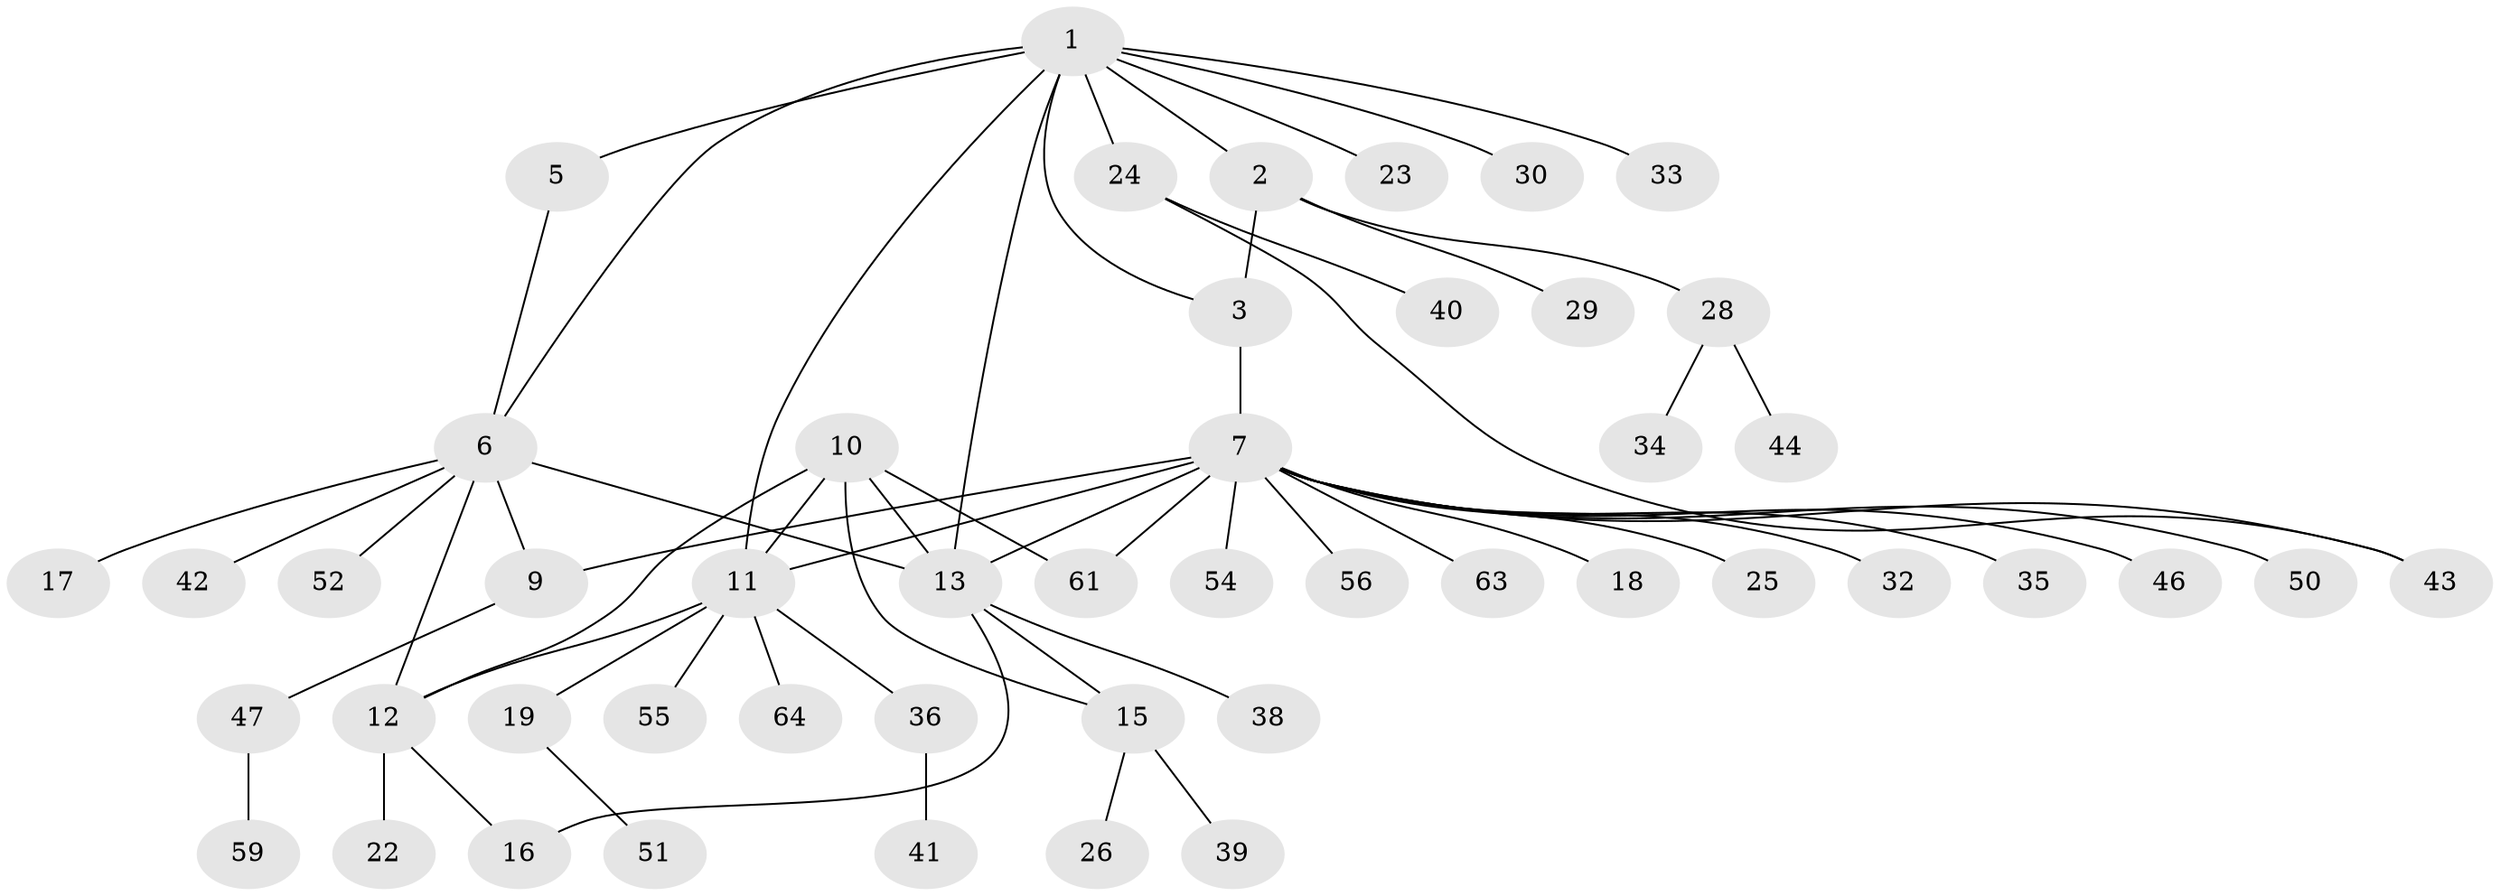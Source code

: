 // original degree distribution, {8: 0.03125, 5: 0.0625, 3: 0.046875, 6: 0.03125, 2: 0.15625, 9: 0.0625, 4: 0.03125, 1: 0.578125}
// Generated by graph-tools (version 1.1) at 2025/11/02/27/25 16:11:37]
// undirected, 48 vertices, 60 edges
graph export_dot {
graph [start="1"]
  node [color=gray90,style=filled];
  1 [super="+4"];
  2 [super="+49"];
  3;
  5;
  6 [super="+45"];
  7 [super="+8"];
  9 [super="+20"];
  10 [super="+14"];
  11 [super="+21"];
  12 [super="+62"];
  13 [super="+48"];
  15 [super="+27"];
  16;
  17;
  18 [super="+31"];
  19 [super="+53"];
  22 [super="+57"];
  23;
  24 [super="+60"];
  25;
  26;
  28 [super="+37"];
  29;
  30;
  32;
  33;
  34;
  35;
  36;
  38;
  39;
  40 [super="+58"];
  41;
  42;
  43;
  44;
  46;
  47;
  50;
  51;
  52;
  54;
  55;
  56;
  59;
  61;
  63;
  64;
  1 -- 2;
  1 -- 3;
  1 -- 11;
  1 -- 13 [weight=2];
  1 -- 23;
  1 -- 24 [weight=2];
  1 -- 30;
  1 -- 33;
  1 -- 5;
  1 -- 6;
  2 -- 3;
  2 -- 28;
  2 -- 29;
  3 -- 7;
  5 -- 6;
  6 -- 9;
  6 -- 12;
  6 -- 17;
  6 -- 42;
  6 -- 52;
  6 -- 13;
  7 -- 9 [weight=2];
  7 -- 13;
  7 -- 18;
  7 -- 25;
  7 -- 46;
  7 -- 50;
  7 -- 61;
  7 -- 32;
  7 -- 35;
  7 -- 11;
  7 -- 43;
  7 -- 54;
  7 -- 56;
  7 -- 63;
  9 -- 47;
  10 -- 11;
  10 -- 12;
  10 -- 61;
  10 -- 13;
  10 -- 15;
  11 -- 12;
  11 -- 19;
  11 -- 36;
  11 -- 55;
  11 -- 64;
  12 -- 16;
  12 -- 22;
  13 -- 15;
  13 -- 16;
  13 -- 38;
  15 -- 26;
  15 -- 39;
  19 -- 51;
  24 -- 40;
  24 -- 43;
  28 -- 34;
  28 -- 44;
  36 -- 41;
  47 -- 59;
}

